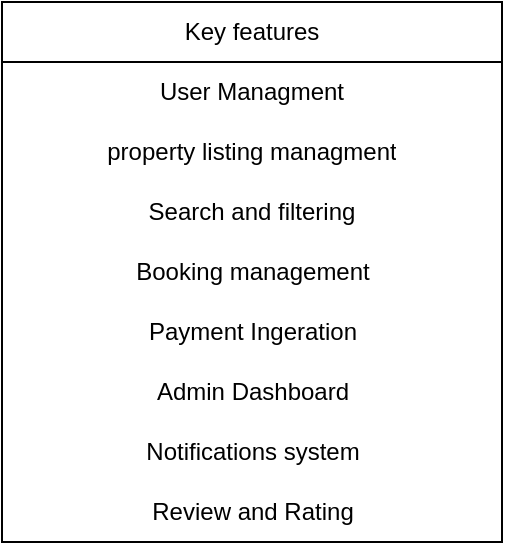 <mxfile version="24.8.6">
  <diagram name="Page-1" id="ewIaQZ2Lpn-U_PnpUQjz">
    <mxGraphModel dx="1863" dy="1109" grid="1" gridSize="10" guides="1" tooltips="1" connect="1" arrows="1" fold="1" page="1" pageScale="1" pageWidth="827" pageHeight="1169" math="0" shadow="0">
      <root>
        <mxCell id="0" />
        <mxCell id="1" parent="0" />
        <mxCell id="w7IyEovhkUPnsM_P6XW_-1" value="Key features" style="swimlane;fontStyle=0;childLayout=stackLayout;horizontal=1;startSize=30;horizontalStack=0;resizeParent=1;resizeParentMax=0;resizeLast=0;collapsible=1;marginBottom=0;whiteSpace=wrap;html=1;align=center;" vertex="1" parent="1">
          <mxGeometry x="40" y="40" width="250" height="270" as="geometry" />
        </mxCell>
        <mxCell id="w7IyEovhkUPnsM_P6XW_-2" value="User Managment" style="text;strokeColor=none;fillColor=none;align=center;verticalAlign=middle;spacingLeft=4;spacingRight=4;overflow=hidden;points=[[0,0.5],[1,0.5]];portConstraint=eastwest;rotatable=0;whiteSpace=wrap;html=1;" vertex="1" parent="w7IyEovhkUPnsM_P6XW_-1">
          <mxGeometry y="30" width="250" height="30" as="geometry" />
        </mxCell>
        <mxCell id="w7IyEovhkUPnsM_P6XW_-3" value="property listing managment" style="text;strokeColor=none;fillColor=none;align=center;verticalAlign=middle;spacingLeft=4;spacingRight=4;overflow=hidden;points=[[0,0.5],[1,0.5]];portConstraint=eastwest;rotatable=0;whiteSpace=wrap;html=1;" vertex="1" parent="w7IyEovhkUPnsM_P6XW_-1">
          <mxGeometry y="60" width="250" height="30" as="geometry" />
        </mxCell>
        <mxCell id="w7IyEovhkUPnsM_P6XW_-4" value="Search and filtering" style="text;strokeColor=none;fillColor=none;align=center;verticalAlign=middle;spacingLeft=4;spacingRight=4;overflow=hidden;points=[[0,0.5],[1,0.5]];portConstraint=eastwest;rotatable=0;whiteSpace=wrap;html=1;" vertex="1" parent="w7IyEovhkUPnsM_P6XW_-1">
          <mxGeometry y="90" width="250" height="30" as="geometry" />
        </mxCell>
        <mxCell id="w7IyEovhkUPnsM_P6XW_-13" value="Booking management" style="text;html=1;align=center;verticalAlign=middle;resizable=0;points=[];autosize=1;strokeColor=none;fillColor=none;" vertex="1" parent="w7IyEovhkUPnsM_P6XW_-1">
          <mxGeometry y="120" width="250" height="30" as="geometry" />
        </mxCell>
        <mxCell id="w7IyEovhkUPnsM_P6XW_-14" value="Payment Ingeration" style="text;html=1;align=center;verticalAlign=middle;resizable=0;points=[];autosize=1;strokeColor=none;fillColor=none;" vertex="1" parent="w7IyEovhkUPnsM_P6XW_-1">
          <mxGeometry y="150" width="250" height="30" as="geometry" />
        </mxCell>
        <mxCell id="w7IyEovhkUPnsM_P6XW_-20" value="Admin Dashboard" style="text;html=1;align=center;verticalAlign=middle;resizable=0;points=[];autosize=1;strokeColor=none;fillColor=none;" vertex="1" parent="w7IyEovhkUPnsM_P6XW_-1">
          <mxGeometry y="180" width="250" height="30" as="geometry" />
        </mxCell>
        <mxCell id="w7IyEovhkUPnsM_P6XW_-21" value="Notifications system" style="text;html=1;align=center;verticalAlign=middle;resizable=0;points=[];autosize=1;strokeColor=none;fillColor=none;" vertex="1" parent="w7IyEovhkUPnsM_P6XW_-1">
          <mxGeometry y="210" width="250" height="30" as="geometry" />
        </mxCell>
        <mxCell id="w7IyEovhkUPnsM_P6XW_-19" value="Review and Rating" style="text;html=1;align=center;verticalAlign=middle;resizable=0;points=[];autosize=1;strokeColor=none;fillColor=none;" vertex="1" parent="w7IyEovhkUPnsM_P6XW_-1">
          <mxGeometry y="240" width="250" height="30" as="geometry" />
        </mxCell>
      </root>
    </mxGraphModel>
  </diagram>
</mxfile>
